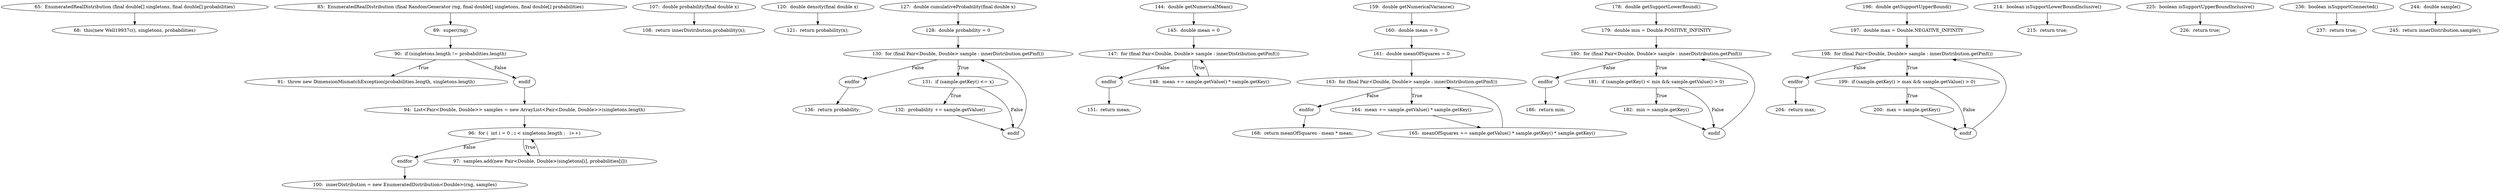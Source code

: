 digraph EnumeratedRealDistribution_CFG {
  // graph-vertices
  v1  [label="65:  EnumeratedRealDistribution (final double[] singletons, final double[] probabilities)"];
  v2  [label="68:  this(new Well19937c(), singletons, probabilities)"];
  v3  [label="85:  EnumeratedRealDistribution (final RandomGenerator rng, final double[] singletons, final double[] probabilities)"];
  v4  [label="89:  super(rng)"];
  v5  [label="90:  if (singletons.length != probabilities.length)"];
  v6  [label="91:  throw new DimensionMismatchException(probabilities.length, singletons.length)"];
  v7  [label="endif"];
  v8  [label="94:  List<Pair<Double, Double>> samples = new ArrayList<Pair<Double, Double>>(singletons.length)"];
  v9  [label="96:  for (  int i = 0 ; i < singletons.length ;   i++)"];
  v12  [label="endfor"];
  v13  [label="97:  samples.add(new Pair<Double, Double>(singletons[i], probabilities[i]))"];
  v14  [label="100:  innerDistribution = new EnumeratedDistribution<Double>(rng, samples)"];
  v15  [label="107:  double probability(final double x)"];
  v16  [label="108:  return innerDistribution.probability(x);"];
  v17  [label="120:  double density(final double x)"];
  v18  [label="121:  return probability(x);"];
  v19  [label="127:  double cumulativeProbability(final double x)"];
  v20  [label="128:  double probability = 0"];
  v21  [label="130:  for (final Pair<Double, Double> sample : innerDistribution.getPmf())"];
  v22  [label="endfor"];
  v23  [label="131:  if (sample.getKey() <= x)"];
  v24  [label="132:  probability += sample.getValue()"];
  v25  [label="endif"];
  v26  [label="136:  return probability;"];
  v27  [label="144:  double getNumericalMean()"];
  v28  [label="145:  double mean = 0"];
  v29  [label="147:  for (final Pair<Double, Double> sample : innerDistribution.getPmf())"];
  v30  [label="endfor"];
  v31  [label="148:  mean += sample.getValue() * sample.getKey()"];
  v32  [label="151:  return mean;"];
  v33  [label="159:  double getNumericalVariance()"];
  v34  [label="160:  double mean = 0"];
  v35  [label="161:  double meanOfSquares = 0"];
  v36  [label="163:  for (final Pair<Double, Double> sample : innerDistribution.getPmf())"];
  v37  [label="endfor"];
  v38  [label="164:  mean += sample.getValue() * sample.getKey()"];
  v39  [label="165:  meanOfSquares += sample.getValue() * sample.getKey() * sample.getKey()"];
  v40  [label="168:  return meanOfSquares - mean * mean;"];
  v41  [label="178:  double getSupportLowerBound()"];
  v42  [label="179:  double min = Double.POSITIVE_INFINITY"];
  v43  [label="180:  for (final Pair<Double, Double> sample : innerDistribution.getPmf())"];
  v44  [label="endfor"];
  v45  [label="181:  if (sample.getKey() < min && sample.getValue() > 0)"];
  v46  [label="182:  min = sample.getKey()"];
  v47  [label="endif"];
  v48  [label="186:  return min;"];
  v49  [label="196:  double getSupportUpperBound()"];
  v50  [label="197:  double max = Double.NEGATIVE_INFINITY"];
  v51  [label="198:  for (final Pair<Double, Double> sample : innerDistribution.getPmf())"];
  v52  [label="endfor"];
  v53  [label="199:  if (sample.getKey() > max && sample.getValue() > 0)"];
  v54  [label="200:  max = sample.getKey()"];
  v55  [label="endif"];
  v56  [label="204:  return max;"];
  v57  [label="214:  boolean isSupportLowerBoundInclusive()"];
  v58  [label="215:  return true;"];
  v59  [label="225:  boolean isSupportUpperBoundInclusive()"];
  v60  [label="226:  return true;"];
  v61  [label="236:  boolean isSupportConnected()"];
  v62  [label="237:  return true;"];
  v63  [label="244:  double sample()"];
  v64  [label="245:  return innerDistribution.sample();"];
  // graph-edges
  v1 -> v2;
  v3 -> v4;
  v4 -> v5;
  v5 -> v6  [label="True"];
  v5 -> v7  [label="False"];
  v7 -> v8;
  v8 -> v9;
  v9 -> v12  [label="False"];
  v9 -> v13  [label="True"];
  v13 -> v9;
  v12 -> v14;
  v15 -> v16;
  v17 -> v18;
  v19 -> v20;
  v20 -> v21;
  v21 -> v22  [label="False"];
  v21 -> v23  [label="True"];
  v23 -> v24  [label="True"];
  v24 -> v25;
  v23 -> v25  [label="False"];
  v25 -> v21;
  v22 -> v26;
  v27 -> v28;
  v28 -> v29;
  v29 -> v30  [label="False"];
  v29 -> v31  [label="True"];
  v31 -> v29;
  v30 -> v32;
  v33 -> v34;
  v34 -> v35;
  v35 -> v36;
  v36 -> v37  [label="False"];
  v36 -> v38  [label="True"];
  v38 -> v39;
  v39 -> v36;
  v37 -> v40;
  v41 -> v42;
  v42 -> v43;
  v43 -> v44  [label="False"];
  v43 -> v45  [label="True"];
  v45 -> v46  [label="True"];
  v46 -> v47;
  v45 -> v47  [label="False"];
  v47 -> v43;
  v44 -> v48;
  v49 -> v50;
  v50 -> v51;
  v51 -> v52  [label="False"];
  v51 -> v53  [label="True"];
  v53 -> v54  [label="True"];
  v54 -> v55;
  v53 -> v55  [label="False"];
  v55 -> v51;
  v52 -> v56;
  v57 -> v58;
  v59 -> v60;
  v61 -> v62;
  v63 -> v64;
  // end-of-graph
}
